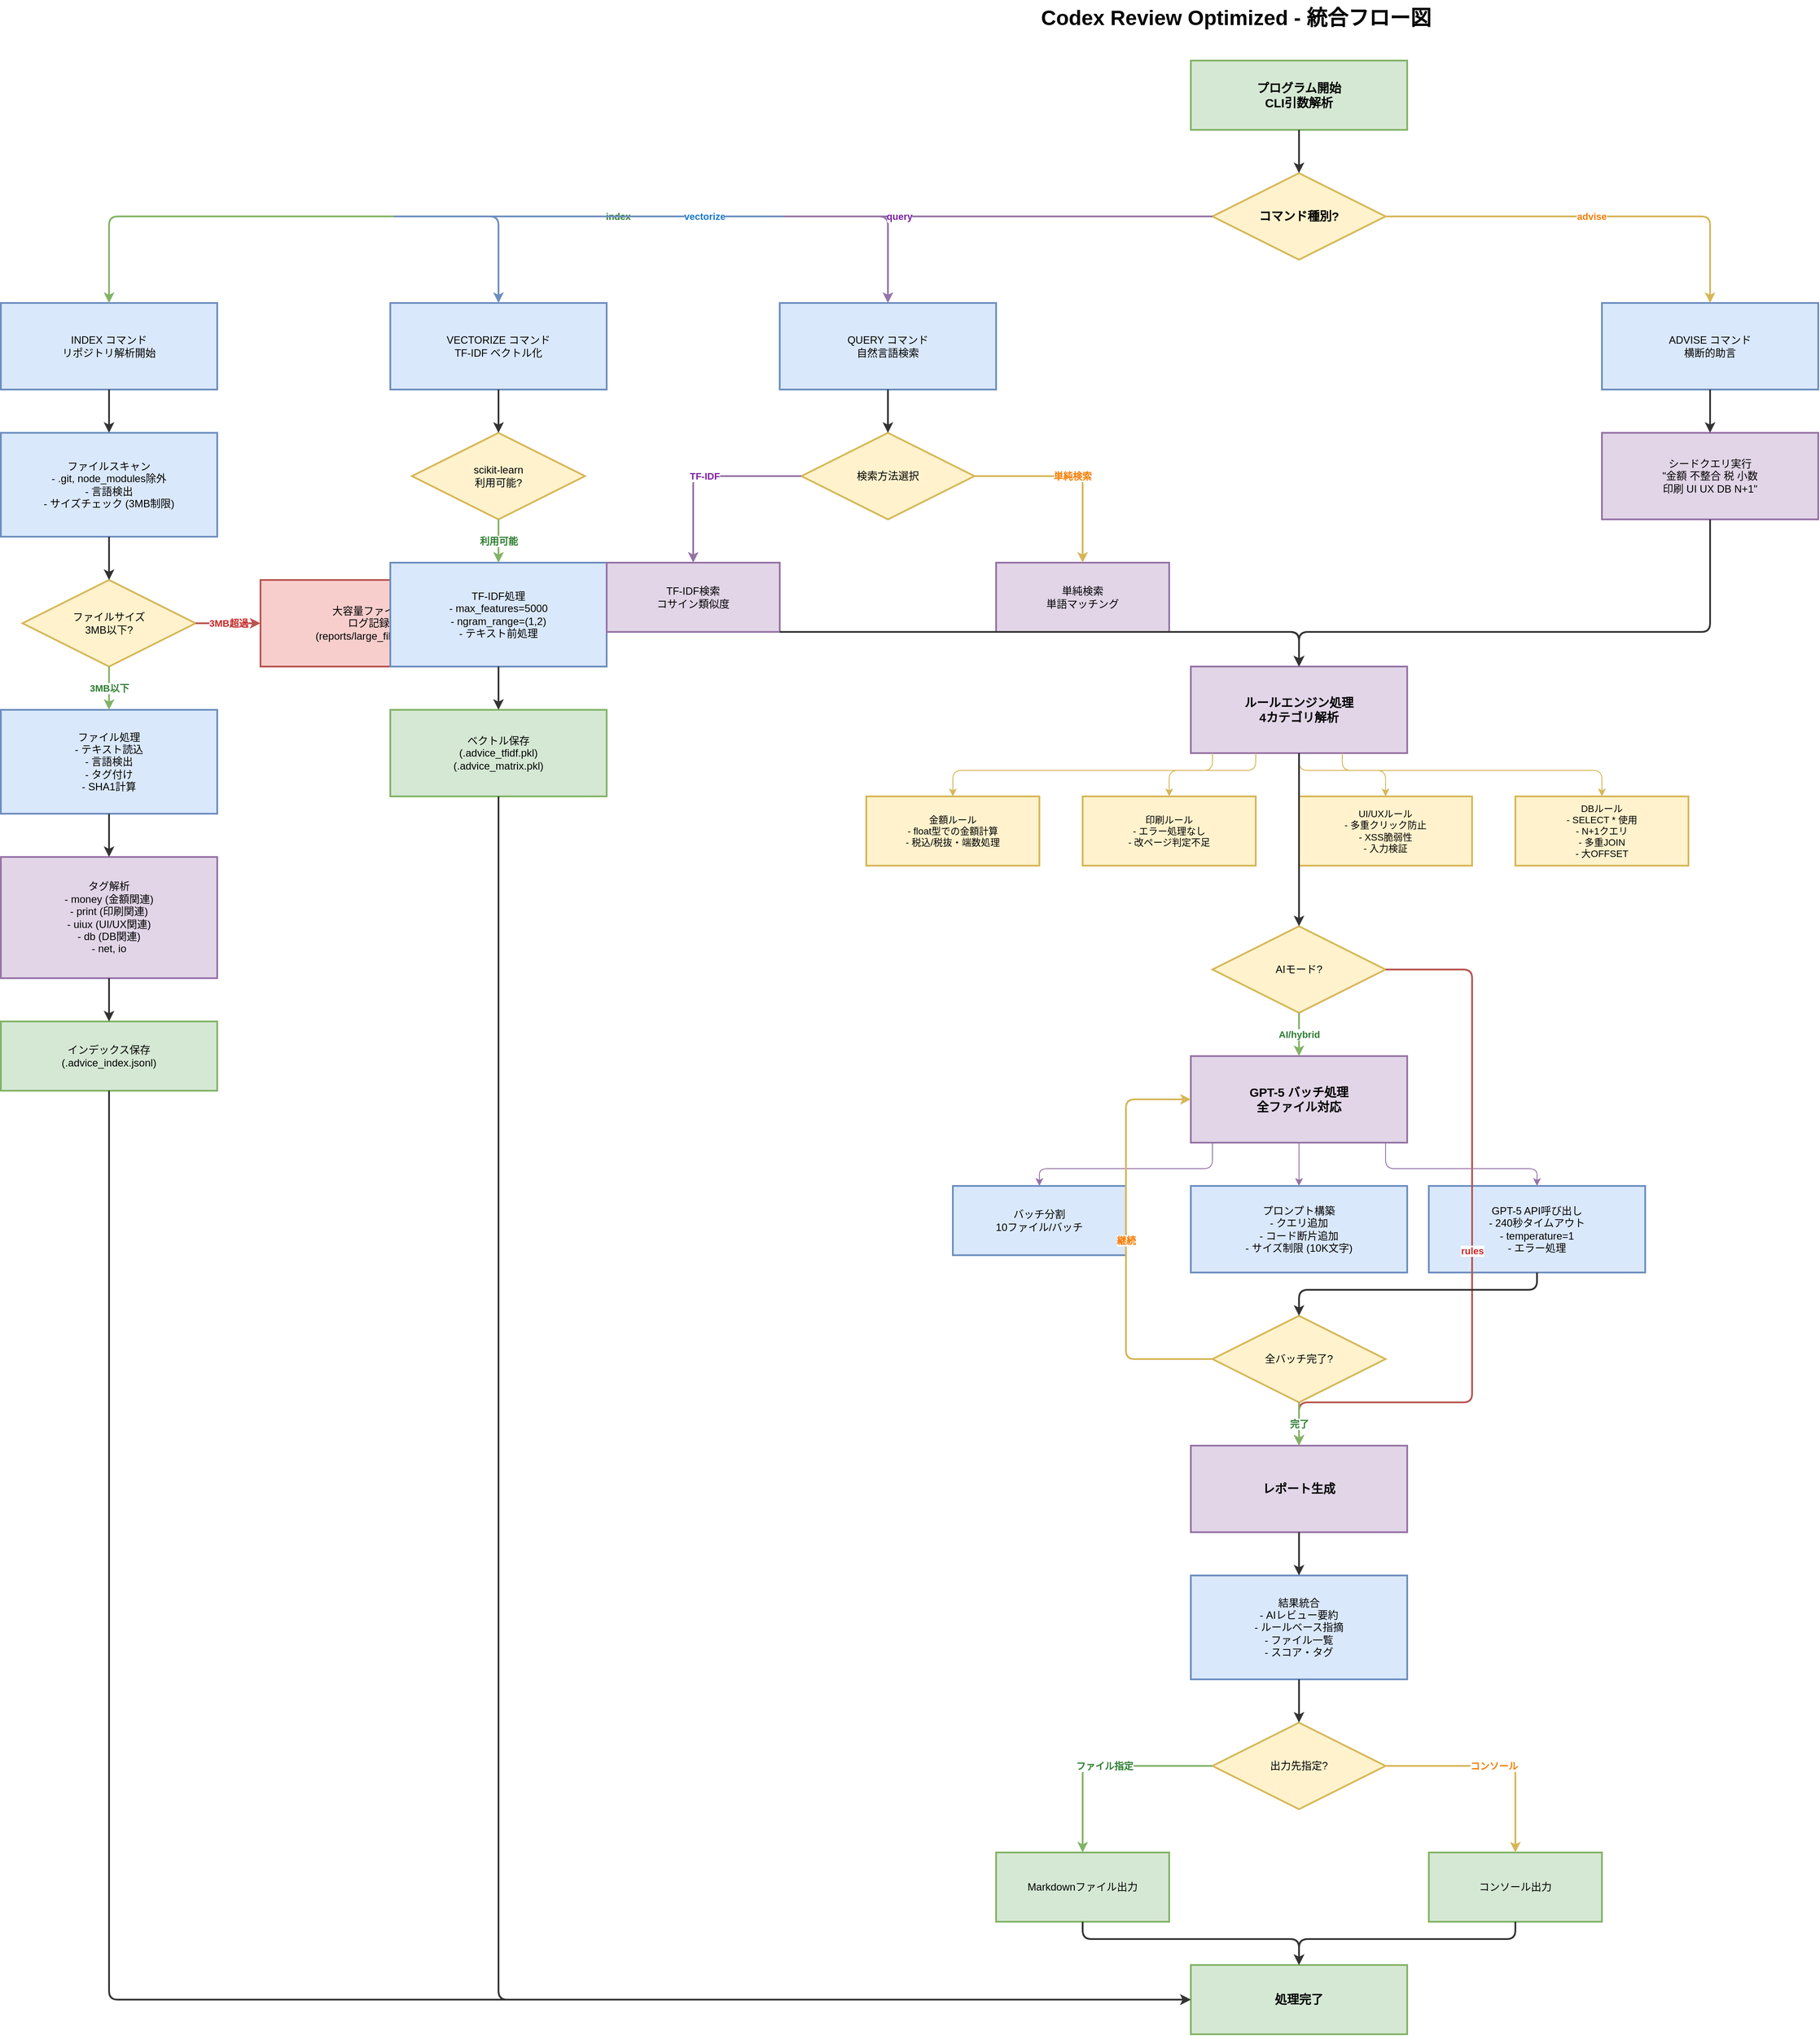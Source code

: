 <?xml version="1.0" encoding="UTF-8"?>
<mxfile type="device">
  <diagram name="Codex Review Optimized Flow">
    <mxGraphModel dx="3200" dy="2000" grid="1" gridSize="10" background="#ffffff">
      <root>
        <mxCell id="0" />
        <mxCell id="1" parent="0" />

        <!-- タイトル -->
        <mxCell id="title" value="Codex Review Optimized - 統合フロー図" style="text;html=1;fontSize=24;fontStyle=1;fontColor=#000000" vertex="1" parent="1">
          <mxGeometry x="1400" y="30" width="600" height="40" as="geometry" />
        </mxCell>

        <!-- メインエントリーポイント -->
        <mxCell id="main_start" value="プログラム開始&#xa;CLI引数解析" style="rounded=0;whiteSpace=wrap;html=1;spacing=10;spacingTop=10;spacingLeft=10;spacingRight=10;spacingBottom=10;fillColor=#d5e8d4;strokeColor=#82b366;fontColor=#000000;strokeWidth=2;fontSize=14;fontStyle=1" vertex="1" parent="1">
          <mxGeometry x="1575" y="100" width="250" height="80" as="geometry" />
        </mxCell>

        <!-- コマンド分岐 -->
        <mxCell id="cmd_decision" value="コマンド種別?" style="rhombus;whiteSpace=wrap;html=1;spacing=10;fillColor=#fff2cc;strokeColor=#d6b656;fontColor=#000000;strokeWidth=2;fontSize=14;fontStyle=1" vertex="1" parent="1">
          <mxGeometry x="1600" y="230" width="200" height="100" as="geometry" />
        </mxCell>

        <!-- ====== INDEX コマンド ====== -->
        <mxCell id="index_start" value="INDEX コマンド&#xa;リポジトリ解析開始" style="rounded=0;whiteSpace=wrap;html=1;spacing=10;spacingTop=10;spacingLeft=10;spacingRight=10;spacingBottom=10;fillColor=#dae8fc;strokeColor=#6c8ebf;fontColor=#000000;strokeWidth=2;fontSize=12" vertex="1" parent="1">
          <mxGeometry x="200" y="380" width="250" height="100" as="geometry" />
        </mxCell>

        <mxCell id="scan_files" value="ファイルスキャン&#xa;- .git, node_modules除外&#xa;- 言語検出&#xa;- サイズチェック (3MB制限)" style="rounded=0;whiteSpace=wrap;html=1;spacing=10;spacingTop=10;spacingLeft=10;spacingRight=10;spacingBottom=10;fillColor=#dae8fc;strokeColor=#6c8ebf;fontColor=#000000;strokeWidth=2;fontSize=12" vertex="1" parent="1">
          <mxGeometry x="200" y="530" width="250" height="120" as="geometry" />
        </mxCell>

        <mxCell id="size_check" value="ファイルサイズ&#xa;3MB以下?" style="rhombus;whiteSpace=wrap;html=1;spacing=10;fillColor=#fff2cc;strokeColor=#d6b656;fontColor=#000000;strokeWidth=2;fontSize=12" vertex="1" parent="1">
          <mxGeometry x="225" y="700" width="200" height="100" as="geometry" />
        </mxCell>

        <mxCell id="large_file_log" value="大容量ファイル&#xa;ログ記録&#xa;(reports/large_files.log)" style="rounded=0;whiteSpace=wrap;html=1;spacing=10;spacingTop=10;spacingLeft=10;spacingRight=10;spacingBottom=10;fillColor=#f8cecc;strokeColor=#b85450;fontColor=#000000;strokeWidth=2;fontSize=12" vertex="1" parent="1">
          <mxGeometry x="500" y="700" width="250" height="100" as="geometry" />
        </mxCell>

        <mxCell id="process_file" value="ファイル処理&#xa;- テキスト読込&#xa;- 言語検出&#xa;- タグ付け&#xa;- SHA1計算" style="rounded=0;whiteSpace=wrap;html=1;spacing=10;spacingTop=10;spacingLeft=10;spacingRight=10;spacingBottom=10;fillColor=#dae8fc;strokeColor=#6c8ebf;fontColor=#000000;strokeWidth=2;fontSize=12" vertex="1" parent="1">
          <mxGeometry x="200" y="850" width="250" height="120" as="geometry" />
        </mxCell>

        <mxCell id="tag_analysis" value="タグ解析&#xa;- money (金額関連)&#xa;- print (印刷関連)&#xa;- uiux (UI/UX関連)&#xa;- db (DB関連)&#xa;- net, io" style="rounded=0;whiteSpace=wrap;html=1;spacing=10;spacingTop=10;spacingLeft=10;spacingRight=10;spacingBottom=10;fillColor=#e1d5e7;strokeColor=#9673a6;fontColor=#000000;strokeWidth=2;fontSize=12" vertex="1" parent="1">
          <mxGeometry x="200" y="1020" width="250" height="140" as="geometry" />
        </mxCell>

        <mxCell id="index_save" value="インデックス保存&#xa;(.advice_index.jsonl)" style="rounded=0;whiteSpace=wrap;html=1;spacing=10;spacingTop=10;spacingLeft=10;spacingRight=10;spacingBottom=10;fillColor=#d5e8d4;strokeColor=#82b366;fontColor=#000000;strokeWidth=2;fontSize=12" vertex="1" parent="1">
          <mxGeometry x="200" y="1210" width="250" height="80" as="geometry" />
        </mxCell>

        <!-- ====== VECTORIZE コマンド ====== -->
        <mxCell id="vectorize_start" value="VECTORIZE コマンド&#xa;TF-IDF ベクトル化" style="rounded=0;whiteSpace=wrap;html=1;spacing=10;spacingTop=10;spacingLeft=10;spacingRight=10;spacingBottom=10;fillColor=#dae8fc;strokeColor=#6c8ebf;fontColor=#000000;strokeWidth=2;fontSize=12" vertex="1" parent="1">
          <mxGeometry x="650" y="380" width="250" height="100" as="geometry" />
        </mxCell>

        <mxCell id="sklearn_check" value="scikit-learn&#xa;利用可能?" style="rhombus;whiteSpace=wrap;html=1;spacing=10;fillColor=#fff2cc;strokeColor=#d6b656;fontColor=#000000;strokeWidth=2;fontSize=12" vertex="1" parent="1">
          <mxGeometry x="675" y="530" width="200" height="100" as="geometry" />
        </mxCell>

        <mxCell id="tfidf_process" value="TF-IDF処理&#xa;- max_features=5000&#xa;- ngram_range=(1,2)&#xa;- テキスト前処理" style="rounded=0;whiteSpace=wrap;html=1;spacing=10;spacingTop=10;spacingLeft=10;spacingRight=10;spacingBottom=10;fillColor=#dae8fc;strokeColor=#6c8ebf;fontColor=#000000;strokeWidth=2;fontSize=12" vertex="1" parent="1">
          <mxGeometry x="650" y="680" width="250" height="120" as="geometry" />
        </mxCell>

        <mxCell id="vector_save" value="ベクトル保存&#xa;(.advice_tfidf.pkl)&#xa;(.advice_matrix.pkl)" style="rounded=0;whiteSpace=wrap;html=1;spacing=10;spacingTop=10;spacingLeft=10;spacingRight=10;spacingBottom=10;fillColor=#d5e8d4;strokeColor=#82b366;fontColor=#000000;strokeWidth=2;fontSize=12" vertex="1" parent="1">
          <mxGeometry x="650" y="850" width="250" height="100" as="geometry" />
        </mxCell>

        <!-- ====== QUERY コマンド ====== -->
        <mxCell id="query_start" value="QUERY コマンド&#xa;自然言語検索" style="rounded=0;whiteSpace=wrap;html=1;spacing=10;spacingTop=10;spacingLeft=10;spacingRight=10;spacingBottom=10;fillColor=#dae8fc;strokeColor=#6c8ebf;fontColor=#000000;strokeWidth=2;fontSize=12" vertex="1" parent="1">
          <mxGeometry x="1100" y="380" width="250" height="100" as="geometry" />
        </mxCell>

        <mxCell id="search_method" value="検索方法選択" style="rhombus;whiteSpace=wrap;html=1;spacing=10;fillColor=#fff2cc;strokeColor=#d6b656;fontColor=#000000;strokeWidth=2;fontSize=12" vertex="1" parent="1">
          <mxGeometry x="1125" y="530" width="200" height="100" as="geometry" />
        </mxCell>

        <mxCell id="tfidf_search" value="TF-IDF検索&#xa;コサイン類似度" style="rounded=0;whiteSpace=wrap;html=1;spacing=10;spacingTop=10;spacingLeft=10;spacingRight=10;spacingBottom=10;fillColor=#e1d5e7;strokeColor=#9673a6;fontColor=#000000;strokeWidth=2;fontSize=12" vertex="1" parent="1">
          <mxGeometry x="900" y="680" width="200" height="80" as="geometry" />
        </mxCell>

        <mxCell id="naive_search" value="単純検索&#xa;単語マッチング" style="rounded=0;whiteSpace=wrap;html=1;spacing=10;spacingTop=10;spacingLeft=10;spacingRight=10;spacingBottom=10;fillColor=#e1d5e7;strokeColor=#9673a6;fontColor=#000000;strokeWidth=2;fontSize=12" vertex="1" parent="1">
          <mxGeometry x="1350" y="680" width="200" height="80" as="geometry" />
        </mxCell>

        <!-- ====== ADVISE コマンド ====== -->
        <mxCell id="advise_start" value="ADVISE コマンド&#xa;横断的助言" style="rounded=0;whiteSpace=wrap;html=1;spacing=10;spacingTop=10;spacingLeft=10;spacingRight=10;spacingBottom=10;fillColor=#dae8fc;strokeColor=#6c8ebf;fontColor=#000000;strokeWidth=2;fontSize=12" vertex="1" parent="1">
          <mxGeometry x="2050" y="380" width="250" height="100" as="geometry" />
        </mxCell>

        <mxCell id="seed_query" value="シードクエリ実行&#xa;&#34;金額 不整合 税 小数&#xa;印刷 UI UX DB N+1&#34;" style="rounded=0;whiteSpace=wrap;html=1;spacing=10;spacingTop=10;spacingLeft=10;spacingRight=10;spacingBottom=10;fillColor=#e1d5e7;strokeColor=#9673a6;fontColor=#000000;strokeWidth=2;fontSize=12" vertex="1" parent="1">
          <mxGeometry x="2050" y="530" width="250" height="100" as="geometry" />
        </mxCell>

        <!-- ====== 共通処理: ルールエンジン ====== -->
        <mxCell id="rule_engine" value="ルールエンジン処理&#xa;4カテゴリ解析" style="rounded=0;whiteSpace=wrap;html=1;spacing=10;spacingTop=10;spacingLeft=10;spacingRight=10;spacingBottom=10;fillColor=#e1d5e7;strokeColor=#9673a6;fontColor=#000000;strokeWidth=2;fontSize=14;fontStyle=1" vertex="1" parent="1">
          <mxGeometry x="1575" y="800" width="250" height="100" as="geometry" />
        </mxCell>

        <!-- ルール詳細 -->
        <mxCell id="money_rules" value="金額ルール&#xa;- float型での金額計算&#xa;- 税込/税抜・端数処理" style="rounded=0;whiteSpace=wrap;html=1;spacing=10;spacingTop=10;spacingLeft=10;spacingRight=10;spacingBottom=10;fillColor=#fff2cc;strokeColor=#d6b656;fontColor=#000000;strokeWidth=2;fontSize=11" vertex="1" parent="1">
          <mxGeometry x="1200" y="950" width="200" height="80" as="geometry" />
        </mxCell>

        <mxCell id="print_rules" value="印刷ルール&#xa;- エラー処理なし&#xa;- 改ページ判定不足" style="rounded=0;whiteSpace=wrap;html=1;spacing=10;spacingTop=10;spacingLeft=10;spacingRight=10;spacingBottom=10;fillColor=#fff2cc;strokeColor=#d6b656;fontColor=#000000;strokeWidth=2;fontSize=11" vertex="1" parent="1">
          <mxGeometry x="1450" y="950" width="200" height="80" as="geometry" />
        </mxCell>

        <mxCell id="ui_rules" value="UI/UXルール&#xa;- 多重クリック防止&#xa;- XSS脆弱性&#xa;- 入力検証" style="rounded=0;whiteSpace=wrap;html=1;spacing=10;spacingTop=10;spacingLeft=10;spacingRight=10;spacingBottom=10;fillColor=#fff2cc;strokeColor=#d6b656;fontColor=#000000;strokeWidth=2;fontSize=11" vertex="1" parent="1">
          <mxGeometry x="1700" y="950" width="200" height="80" as="geometry" />
        </mxCell>

        <mxCell id="db_rules" value="DBルール&#xa;- SELECT * 使用&#xa;- N+1クエリ&#xa;- 多重JOIN&#xa;- 大OFFSET" style="rounded=0;whiteSpace=wrap;html=1;spacing=10;spacingTop=10;spacingLeft=10;spacingRight=10;spacingBottom=10;fillColor=#fff2cc;strokeColor=#d6b656;fontColor=#000000;strokeWidth=2;fontSize=11" vertex="1" parent="1">
          <mxGeometry x="1950" y="950" width="200" height="80" as="geometry" />
        </mxCell>

        <!-- ====== GPT-5 バッチ処理 ====== -->
        <mxCell id="ai_mode_check" value="AIモード?" style="rhombus;whiteSpace=wrap;html=1;spacing=10;fillColor=#fff2cc;strokeColor=#d6b656;fontColor=#000000;strokeWidth=2;fontSize=12" vertex="1" parent="1">
          <mxGeometry x="1600" y="1100" width="200" height="100" as="geometry" />
        </mxCell>

        <mxCell id="gpt5_batch" value="GPT-5 バッチ処理&#xa;全ファイル対応" style="rounded=0;whiteSpace=wrap;html=1;spacing=10;spacingTop=10;spacingLeft=10;spacingRight=10;spacingBottom=10;fillColor=#e1d5e7;strokeColor=#9673a6;fontColor=#000000;strokeWidth=2;fontSize=14;fontStyle=1" vertex="1" parent="1">
          <mxGeometry x="1575" y="1250" width="250" height="100" as="geometry" />
        </mxCell>

        <!-- GPT-5 詳細処理 -->
        <mxCell id="batch_split" value="バッチ分割&#xa;10ファイル/バッチ" style="rounded=0;whiteSpace=wrap;html=1;spacing=10;spacingTop=10;spacingLeft=10;spacingRight=10;spacingBottom=10;fillColor=#dae8fc;strokeColor=#6c8ebf;fontColor=#000000;strokeWidth=2;fontSize=12" vertex="1" parent="1">
          <mxGeometry x="1300" y="1400" width="200" height="80" as="geometry" />
        </mxCell>

        <mxCell id="prompt_build" value="プロンプト構築&#xa;- クエリ追加&#xa;- コード断片追加&#xa;- サイズ制限 (10K文字)" style="rounded=0;whiteSpace=wrap;html=1;spacing=10;spacingTop=10;spacingLeft=10;spacingRight=10;spacingBottom=10;fillColor=#dae8fc;strokeColor=#6c8ebf;fontColor=#000000;strokeWidth=2;fontSize=12" vertex="1" parent="1">
          <mxGeometry x="1575" y="1400" width="250" height="100" as="geometry" />
        </mxCell>

        <mxCell id="gpt5_call" value="GPT-5 API呼び出し&#xa;- 240秒タイムアウト&#xa;- temperature=1&#xa;- エラー処理" style="rounded=0;whiteSpace=wrap;html=1;spacing=10;spacingTop=10;spacingLeft=10;spacingRight=10;spacingBottom=10;fillColor=#dae8fc;strokeColor=#6c8ebf;fontColor=#000000;strokeWidth=2;fontSize=12" vertex="1" parent="1">
          <mxGeometry x="1850" y="1400" width="250" height="100" as="geometry" />
        </mxCell>

        <mxCell id="batch_complete" value="全バッチ完了?" style="rhombus;whiteSpace=wrap;html=1;spacing=10;fillColor=#fff2cc;strokeColor=#d6b656;fontColor=#000000;strokeWidth=2;fontSize=12" vertex="1" parent="1">
          <mxGeometry x="1600" y="1550" width="200" height="100" as="geometry" />
        </mxCell>

        <!-- ====== レポート生成 ====== -->
        <mxCell id="report_gen" value="レポート生成" style="rounded=0;whiteSpace=wrap;html=1;spacing=10;spacingTop=10;spacingLeft=10;spacingRight=10;spacingBottom=10;fillColor=#e1d5e7;strokeColor=#9673a6;fontColor=#000000;strokeWidth=2;fontSize=14;fontStyle=1" vertex="1" parent="1">
          <mxGeometry x="1575" y="1700" width="250" height="100" as="geometry" />
        </mxCell>

        <mxCell id="combine_results" value="結果統合&#xa;- AIレビュー要約&#xa;- ルールベース指摘&#xa;- ファイル一覧&#xa;- スコア・タグ" style="rounded=0;whiteSpace=wrap;html=1;spacing=10;spacingTop=10;spacingLeft=10;spacingRight=10;spacingBottom=10;fillColor=#dae8fc;strokeColor=#6c8ebf;fontColor=#000000;strokeWidth=2;fontSize=12" vertex="1" parent="1">
          <mxGeometry x="1575" y="1850" width="250" height="120" as="geometry" />
        </mxCell>

        <mxCell id="output_decision" value="出力先指定?" style="rhombus;whiteSpace=wrap;html=1;spacing=10;fillColor=#fff2cc;strokeColor=#d6b656;fontColor=#000000;strokeWidth=2;fontSize=12" vertex="1" parent="1">
          <mxGeometry x="1600" y="2020" width="200" height="100" as="geometry" />
        </mxCell>

        <mxCell id="file_output" value="Markdownファイル出力" style="rounded=0;whiteSpace=wrap;html=1;spacing=10;spacingTop=10;spacingLeft=10;spacingRight=10;spacingBottom=10;fillColor=#d5e8d4;strokeColor=#82b366;fontColor=#000000;strokeWidth=2;fontSize=12" vertex="1" parent="1">
          <mxGeometry x="1350" y="2170" width="200" height="80" as="geometry" />
        </mxCell>

        <mxCell id="console_output" value="コンソール出力" style="rounded=0;whiteSpace=wrap;html=1;spacing=10;spacingTop=10;spacingLeft=10;spacingRight=10;spacingBottom=10;fillColor=#d5e8d4;strokeColor=#82b366;fontColor=#000000;strokeWidth=2;fontSize=12" vertex="1" parent="1">
          <mxGeometry x="1850" y="2170" width="200" height="80" as="geometry" />
        </mxCell>

        <mxCell id="end" value="処理完了" style="rounded=0;whiteSpace=wrap;html=1;spacing=10;spacingTop=10;spacingLeft=10;spacingRight=10;spacingBottom=10;fillColor=#d5e8d4;strokeColor=#82b366;fontColor=#000000;strokeWidth=2;fontSize=14;fontStyle=1" vertex="1" parent="1">
          <mxGeometry x="1575" y="2300" width="250" height="80" as="geometry" />
        </mxCell>

        <!-- ===== 接続線 ===== -->

        <!-- メインフロー -->
        <mxCell id="flow1" value="" style="endArrow=classic;html=1;strokeColor=#333333;strokeWidth=2;edgeStyle=orthogonalEdgeStyle" edge="1" parent="1" source="main_start" target="cmd_decision">
          <mxGeometry relative="1" as="geometry" />
        </mxCell>

        <!-- コマンド分岐 -->
        <mxCell id="flow_index" value="index" style="endArrow=classic;html=1;strokeColor=#82b366;strokeWidth=2;fontColor=#2e7d32;fontSize=11;fontStyle=1;labelBackgroundColor=#FFFFFF;edgeStyle=orthogonalEdgeStyle" edge="1" parent="1" source="cmd_decision" target="index_start">
          <mxGeometry relative="1" as="geometry">
            <Array as="points">
              <mxPoint x="600" y="280" />
              <mxPoint x="325" y="280" />
            </Array>
          </mxGeometry>
        </mxCell>

        <mxCell id="flow_vectorize" value="vectorize" style="endArrow=classic;html=1;strokeColor=#6c8ebf;strokeWidth=2;fontColor=#1976d2;fontSize=11;fontStyle=1;labelBackgroundColor=#FFFFFF;edgeStyle=orthogonalEdgeStyle" edge="1" parent="1" source="cmd_decision" target="vectorize_start">
          <mxGeometry relative="1" as="geometry">
            <Array as="points">
              <mxPoint x="650" y="280" />
              <mxPoint x="775" y="280" />
            </Array>
          </mxGeometry>
        </mxCell>

        <mxCell id="flow_query" value="query" style="endArrow=classic;html=1;strokeColor=#9673a6;strokeWidth=2;fontColor=#7b1fa2;fontSize=11;fontStyle=1;labelBackgroundColor=#FFFFFF;edgeStyle=orthogonalEdgeStyle" edge="1" parent="1" source="cmd_decision" target="query_start">
          <mxGeometry relative="1" as="geometry">
            <Array as="points">
              <mxPoint x="1100" y="280" />
              <mxPoint x="1225" y="280" />
            </Array>
          </mxGeometry>
        </mxCell>

        <mxCell id="flow_advise" value="advise" style="endArrow=classic;html=1;strokeColor=#d6b656;strokeWidth=2;fontColor=#f57c00;fontSize=11;fontStyle=1;labelBackgroundColor=#FFFFFF;edgeStyle=orthogonalEdgeStyle" edge="1" parent="1" source="cmd_decision" target="advise_start">
          <mxGeometry relative="1" as="geometry">
            <Array as="points">
              <mxPoint x="1900" y="280" />
              <mxPoint x="2175" y="280" />
            </Array>
          </mxGeometry>
        </mxCell>

        <!-- INDEX フロー -->
        <mxCell id="flow_index_scan" value="" style="endArrow=classic;html=1;strokeColor=#333333;strokeWidth=2;edgeStyle=orthogonalEdgeStyle" edge="1" parent="1" source="index_start" target="scan_files">
          <mxGeometry relative="1" as="geometry" />
        </mxCell>

        <mxCell id="flow_scan_size" value="" style="endArrow=classic;html=1;strokeColor=#333333;strokeWidth=2;edgeStyle=orthogonalEdgeStyle" edge="1" parent="1" source="scan_files" target="size_check">
          <mxGeometry relative="1" as="geometry" />
        </mxCell>

        <mxCell id="flow_size_large" value="3MB超過" style="endArrow=classic;html=1;strokeColor=#b85450;strokeWidth=2;fontColor=#c62828;fontSize=11;fontStyle=1;labelBackgroundColor=#FFFFFF;edgeStyle=orthogonalEdgeStyle" edge="1" parent="1" source="size_check" target="large_file_log">
          <mxGeometry relative="1" as="geometry">
            <Array as="points">
              <mxPoint x="425" y="750" />
              <mxPoint x="625" y="750" />
            </Array>
          </mxGeometry>
        </mxCell>

        <mxCell id="flow_size_ok" value="3MB以下" style="endArrow=classic;html=1;strokeColor=#82b366;strokeWidth=2;fontColor=#2e7d32;fontSize=11;fontStyle=1;labelBackgroundColor=#FFFFFF;edgeStyle=orthogonalEdgeStyle" edge="1" parent="1" source="size_check" target="process_file">
          <mxGeometry relative="1" as="geometry">
            <Array as="points">
              <mxPoint x="325" y="810" />
              <mxPoint x="325" y="850" />
            </Array>
          </mxGeometry>
        </mxCell>

        <mxCell id="flow_process_tag" value="" style="endArrow=classic;html=1;strokeColor=#333333;strokeWidth=2;edgeStyle=orthogonalEdgeStyle" edge="1" parent="1" source="process_file" target="tag_analysis">
          <mxGeometry relative="1" as="geometry" />
        </mxCell>

        <mxCell id="flow_tag_save" value="" style="endArrow=classic;html=1;strokeColor=#333333;strokeWidth=2;edgeStyle=orthogonalEdgeStyle" edge="1" parent="1" source="tag_analysis" target="index_save">
          <mxGeometry relative="1" as="geometry" />
        </mxCell>

        <!-- VECTORIZE フロー -->
        <mxCell id="flow_vec_sklearn" value="" style="endArrow=classic;html=1;strokeColor=#333333;strokeWidth=2;edgeStyle=orthogonalEdgeStyle" edge="1" parent="1" source="vectorize_start" target="sklearn_check">
          <mxGeometry relative="1" as="geometry" />
        </mxCell>

        <mxCell id="flow_sklearn_yes" value="利用可能" style="endArrow=classic;html=1;strokeColor=#82b366;strokeWidth=2;fontColor=#2e7d32;fontSize=11;fontStyle=1;labelBackgroundColor=#FFFFFF;edgeStyle=orthogonalEdgeStyle" edge="1" parent="1" source="sklearn_check" target="tfidf_process">
          <mxGeometry relative="1" as="geometry">
            <Array as="points">
              <mxPoint x="775" y="650" />
              <mxPoint x="775" y="680" />
            </Array>
          </mxGeometry>
        </mxCell>

        <mxCell id="flow_tfidf_save" value="" style="endArrow=classic;html=1;strokeColor=#333333;strokeWidth=2;edgeStyle=orthogonalEdgeStyle" edge="1" parent="1" source="tfidf_process" target="vector_save">
          <mxGeometry relative="1" as="geometry" />
        </mxCell>

        <!-- QUERY フロー -->
        <mxCell id="flow_query_search" value="" style="endArrow=classic;html=1;strokeColor=#333333;strokeWidth=2;edgeStyle=orthogonalEdgeStyle" edge="1" parent="1" source="query_start" target="search_method">
          <mxGeometry relative="1" as="geometry" />
        </mxCell>

        <mxCell id="flow_search_tfidf" value="TF-IDF" style="endArrow=classic;html=1;strokeColor=#9673a6;strokeWidth=2;fontColor=#7b1fa2;fontSize=11;fontStyle=1;labelBackgroundColor=#FFFFFF;edgeStyle=orthogonalEdgeStyle" edge="1" parent="1" source="search_method" target="tfidf_search">
          <mxGeometry relative="1" as="geometry">
            <Array as="points">
              <mxPoint x="1100" y="580" />
              <mxPoint x="1000" y="580" />
            </Array>
          </mxGeometry>
        </mxCell>

        <mxCell id="flow_search_naive" value="単純検索" style="endArrow=classic;html=1;strokeColor=#d6b656;strokeWidth=2;fontColor=#f57c00;fontSize=11;fontStyle=1;labelBackgroundColor=#FFFFFF;edgeStyle=orthogonalEdgeStyle" edge="1" parent="1" source="search_method" target="naive_search">
          <mxGeometry relative="1" as="geometry">
            <Array as="points">
              <mxPoint x="1350" y="580" />
              <mxPoint x="1450" y="580" />
            </Array>
          </mxGeometry>
        </mxCell>

        <!-- ADVISE フロー -->
        <mxCell id="flow_advise_seed" value="" style="endArrow=classic;html=1;strokeColor=#333333;strokeWidth=2;edgeStyle=orthogonalEdgeStyle" edge="1" parent="1" source="advise_start" target="seed_query">
          <mxGeometry relative="1" as="geometry" />
        </mxCell>

        <!-- 共通: ルールエンジンへ -->
        <mxCell id="flow_to_rules" value="" style="endArrow=classic;html=1;strokeColor=#333333;strokeWidth=2;edgeStyle=orthogonalEdgeStyle" edge="1" parent="1" source="tfidf_search" target="rule_engine">
          <mxGeometry relative="1" as="geometry">
            <Array as="points">
              <mxPoint x="1000" y="760" />
              <mxPoint x="1500" y="760" />
              <mxPoint x="1700" y="760" />
            </Array>
          </mxGeometry>
        </mxCell>

        <mxCell id="flow_to_rules2" value="" style="endArrow=classic;html=1;strokeColor=#333333;strokeWidth=2;edgeStyle=orthogonalEdgeStyle" edge="1" parent="1" source="naive_search" target="rule_engine">
          <mxGeometry relative="1" as="geometry">
            <Array as="points">
              <mxPoint x="1450" y="760" />
              <mxPoint x="1700" y="760" />
            </Array>
          </mxGeometry>
        </mxCell>

        <mxCell id="flow_to_rules3" value="" style="endArrow=classic;html=1;strokeColor=#333333;strokeWidth=2;edgeStyle=orthogonalEdgeStyle" edge="1" parent="1" source="seed_query" target="rule_engine">
          <mxGeometry relative="1" as="geometry">
            <Array as="points">
              <mxPoint x="2175" y="760" />
              <mxPoint x="1700" y="760" />
            </Array>
          </mxGeometry>
        </mxCell>

        <!-- ルール詳細への接続 -->
        <mxCell id="flow_rules_money" value="" style="endArrow=classic;html=1;strokeColor=#d6b656;strokeWidth=1;edgeStyle=orthogonalEdgeStyle" edge="1" parent="1" source="rule_engine" target="money_rules">
          <mxGeometry relative="1" as="geometry">
            <Array as="points">
              <mxPoint x="1600" y="920" />
              <mxPoint x="1300" y="920" />
            </Array>
          </mxGeometry>
        </mxCell>

        <mxCell id="flow_rules_print" value="" style="endArrow=classic;html=1;strokeColor=#d6b656;strokeWidth=1;edgeStyle=orthogonalEdgeStyle" edge="1" parent="1" source="rule_engine" target="print_rules">
          <mxGeometry relative="1" as="geometry">
            <Array as="points">
              <mxPoint x="1650" y="920" />
              <mxPoint x="1550" y="920" />
            </Array>
          </mxGeometry>
        </mxCell>

        <mxCell id="flow_rules_ui" value="" style="endArrow=classic;html=1;strokeColor=#d6b656;strokeWidth=1;edgeStyle=orthogonalEdgeStyle" edge="1" parent="1" source="rule_engine" target="ui_rules">
          <mxGeometry relative="1" as="geometry">
            <Array as="points">
              <mxPoint x="1700" y="920" />
              <mxPoint x="1800" y="920" />
            </Array>
          </mxGeometry>
        </mxCell>

        <mxCell id="flow_rules_db" value="" style="endArrow=classic;html=1;strokeColor=#d6b656;strokeWidth=1;edgeStyle=orthogonalEdgeStyle" edge="1" parent="1" source="rule_engine" target="db_rules">
          <mxGeometry relative="1" as="geometry">
            <Array as="points">
              <mxPoint x="1750" y="920" />
              <mxPoint x="2050" y="920" />
            </Array>
          </mxGeometry>
        </mxCell>

        <!-- AIモード分岐 -->
        <mxCell id="flow_rules_ai" value="" style="endArrow=classic;html=1;strokeColor=#333333;strokeWidth=2;edgeStyle=orthogonalEdgeStyle" edge="1" parent="1" source="rule_engine" target="ai_mode_check">
          <mxGeometry relative="1" as="geometry">
            <Array as="points">
              <mxPoint x="1700" y="1050" />
              <mxPoint x="1700" y="1100" />
            </Array>
          </mxGeometry>
        </mxCell>

        <mxCell id="flow_ai_yes" value="AI/hybrid" style="endArrow=classic;html=1;strokeColor=#82b366;strokeWidth=2;fontColor=#2e7d32;fontSize=11;fontStyle=1;labelBackgroundColor=#FFFFFF;edgeStyle=orthogonalEdgeStyle" edge="1" parent="1" source="ai_mode_check" target="gpt5_batch">
          <mxGeometry relative="1" as="geometry">
            <Array as="points">
              <mxPoint x="1700" y="1200" />
              <mxPoint x="1700" y="1250" />
            </Array>
          </mxGeometry>
        </mxCell>

        <mxCell id="flow_ai_no" value="rules" style="endArrow=classic;html=1;strokeColor=#b85450;strokeWidth=2;fontColor=#c62828;fontSize=11;fontStyle=1;labelBackgroundColor=#FFFFFF;edgeStyle=orthogonalEdgeStyle" edge="1" parent="1" source="ai_mode_check" target="report_gen">
          <mxGeometry relative="1" as="geometry">
            <Array as="points">
              <mxPoint x="1900" y="1150" />
              <mxPoint x="1900" y="1650" />
              <mxPoint x="1700" y="1650" />
            </Array>
          </mxGeometry>
        </mxCell>

        <!-- GPT-5 詳細フロー -->
        <mxCell id="flow_batch_split" value="" style="endArrow=classic;html=1;strokeColor=#9673a6;strokeWidth=1;edgeStyle=orthogonalEdgeStyle" edge="1" parent="1" source="gpt5_batch" target="batch_split">
          <mxGeometry relative="1" as="geometry">
            <Array as="points">
              <mxPoint x="1600" y="1380" />
              <mxPoint x="1400" y="1380" />
            </Array>
          </mxGeometry>
        </mxCell>

        <mxCell id="flow_batch_prompt" value="" style="endArrow=classic;html=1;strokeColor=#9673a6;strokeWidth=1;edgeStyle=orthogonalEdgeStyle" edge="1" parent="1" source="gpt5_batch" target="prompt_build">
          <mxGeometry relative="1" as="geometry">
            <Array as="points">
              <mxPoint x="1700" y="1380" />
              <mxPoint x="1700" y="1400" />
            </Array>
          </mxGeometry>
        </mxCell>

        <mxCell id="flow_batch_call" value="" style="endArrow=classic;html=1;strokeColor=#9673a6;strokeWidth=1;edgeStyle=orthogonalEdgeStyle" edge="1" parent="1" source="gpt5_batch" target="gpt5_call">
          <mxGeometry relative="1" as="geometry">
            <Array as="points">
              <mxPoint x="1800" y="1380" />
              <mxPoint x="1975" y="1380" />
            </Array>
          </mxGeometry>
        </mxCell>

        <mxCell id="flow_call_complete" value="" style="endArrow=classic;html=1;strokeColor=#333333;strokeWidth=2;edgeStyle=orthogonalEdgeStyle" edge="1" parent="1" source="gpt5_call" target="batch_complete">
          <mxGeometry relative="1" as="geometry">
            <Array as="points">
              <mxPoint x="1975" y="1520" />
              <mxPoint x="1700" y="1520" />
            </Array>
          </mxGeometry>
        </mxCell>

        <mxCell id="flow_batch_loop" value="継続" style="endArrow=classic;html=1;strokeColor=#d6b656;strokeWidth=2;fontColor=#f57c00;fontSize=11;fontStyle=1;labelBackgroundColor=#FFFFFF;edgeStyle=orthogonalEdgeStyle" edge="1" parent="1" source="batch_complete" target="gpt5_batch">
          <mxGeometry relative="1" as="geometry">
            <Array as="points">
              <mxPoint x="1500" y="1600" />
              <mxPoint x="1500" y="1300" />
            </Array>
          </mxGeometry>
        </mxCell>

        <mxCell id="flow_batch_done" value="完了" style="endArrow=classic;html=1;strokeColor=#82b366;strokeWidth=2;fontColor=#2e7d32;fontSize=11;fontStyle=1;labelBackgroundColor=#FFFFFF;edgeStyle=orthogonalEdgeStyle" edge="1" parent="1" source="batch_complete" target="report_gen">
          <mxGeometry relative="1" as="geometry">
            <Array as="points">
              <mxPoint x="1700" y="1650" />
              <mxPoint x="1700" y="1700" />
            </Array>
          </mxGeometry>
        </mxCell>

        <!-- レポート生成フロー -->
        <mxCell id="flow_report_combine" value="" style="endArrow=classic;html=1;strokeColor=#333333;strokeWidth=2;edgeStyle=orthogonalEdgeStyle" edge="1" parent="1" source="report_gen" target="combine_results">
          <mxGeometry relative="1" as="geometry" />
        </mxCell>

        <mxCell id="flow_combine_output" value="" style="endArrow=classic;html=1;strokeColor=#333333;strokeWidth=2;edgeStyle=orthogonalEdgeStyle" edge="1" parent="1" source="combine_results" target="output_decision">
          <mxGeometry relative="1" as="geometry" />
        </mxCell>

        <mxCell id="flow_output_file" value="ファイル指定" style="endArrow=classic;html=1;strokeColor=#82b366;strokeWidth=2;fontColor=#2e7d32;fontSize=11;fontStyle=1;labelBackgroundColor=#FFFFFF;edgeStyle=orthogonalEdgeStyle" edge="1" parent="1" source="output_decision" target="file_output">
          <mxGeometry relative="1" as="geometry">
            <Array as="points">
              <mxPoint x="1600" y="2070" />
              <mxPoint x="1450" y="2070" />
            </Array>
          </mxGeometry>
        </mxCell>

        <mxCell id="flow_output_console" value="コンソール" style="endArrow=classic;html=1;strokeColor=#d6b656;strokeWidth=2;fontColor=#f57c00;fontSize=11;fontStyle=1;labelBackgroundColor=#FFFFFF;edgeStyle=orthogonalEdgeStyle" edge="1" parent="1" source="output_decision" target="console_output">
          <mxGeometry relative="1" as="geometry">
            <Array as="points">
              <mxPoint x="1800" y="2070" />
              <mxPoint x="1950" y="2070" />
            </Array>
          </mxGeometry>
        </mxCell>

        <!-- 終了への接続 -->
        <mxCell id="flow_file_end" value="" style="endArrow=classic;html=1;strokeColor=#333333;strokeWidth=2;edgeStyle=orthogonalEdgeStyle" edge="1" parent="1" source="file_output" target="end">
          <mxGeometry relative="1" as="geometry">
            <Array as="points">
              <mxPoint x="1450" y="2270" />
              <mxPoint x="1700" y="2270" />
            </Array>
          </mxGeometry>
        </mxCell>

        <mxCell id="flow_console_end" value="" style="endArrow=classic;html=1;strokeColor=#333333;strokeWidth=2;edgeStyle=orthogonalEdgeStyle" edge="1" parent="1" source="console_output" target="end">
          <mxGeometry relative="1" as="geometry">
            <Array as="points">
              <mxPoint x="1950" y="2270" />
              <mxPoint x="1700" y="2270" />
            </Array>
          </mxGeometry>
        </mxCell>

        <mxCell id="flow_index_end" value="" style="endArrow=classic;html=1;strokeColor=#333333;strokeWidth=2;edgeStyle=orthogonalEdgeStyle" edge="1" parent="1" source="index_save" target="end">
          <mxGeometry relative="1" as="geometry">
            <Array as="points">
              <mxPoint x="325" y="2340" />
              <mxPoint x="1700" y="2340" />
            </Array>
          </mxGeometry>
        </mxCell>

        <mxCell id="flow_vec_end" value="" style="endArrow=classic;html=1;strokeColor=#333333;strokeWidth=2;edgeStyle=orthogonalEdgeStyle" edge="1" parent="1" source="vector_save" target="end">
          <mxGeometry relative="1" as="geometry">
            <Array as="points">
              <mxPoint x="775" y="2340" />
              <mxPoint x="1700" y="2340" />
            </Array>
          </mxGeometry>
        </mxCell>

      </root>
    </mxGraphModel>
  </diagram>
</mxfile>